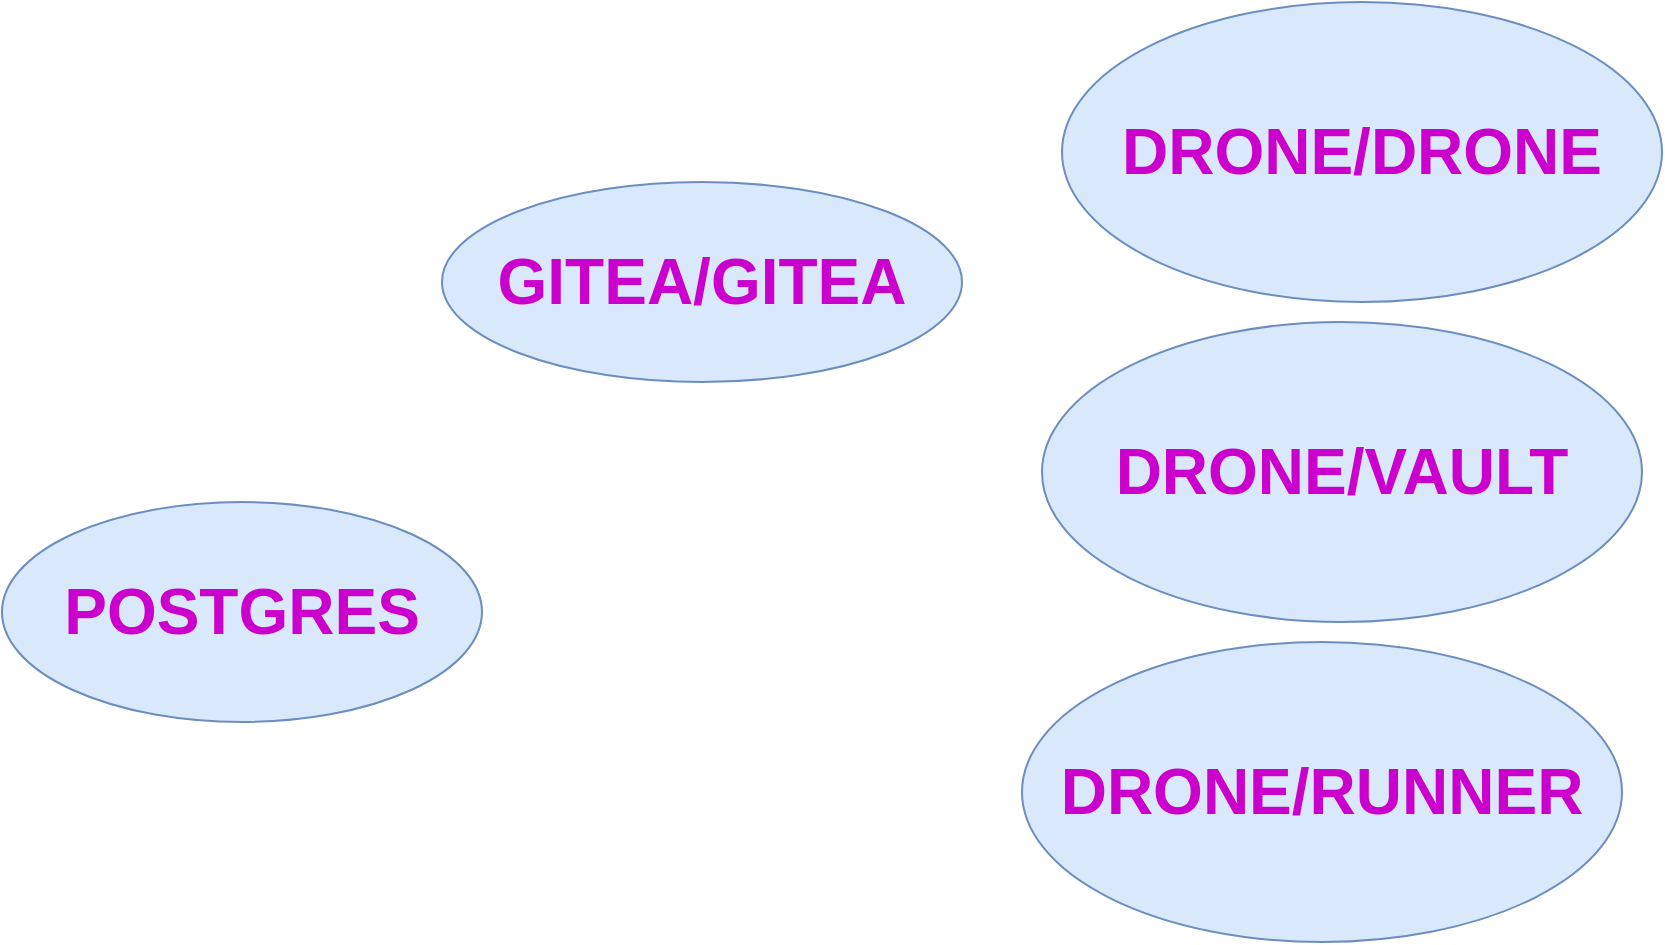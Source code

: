 <mxfile version="15.0.4" type="device"><diagram id="AK2Dkh-dxgjeUN3pmGsU" name="Page-1"><mxGraphModel dx="782" dy="1537" grid="1" gridSize="10" guides="1" tooltips="1" connect="1" arrows="1" fold="1" page="1" pageScale="1" pageWidth="850" pageHeight="1100" math="0" shadow="0"><root><mxCell id="0"/><mxCell id="1" parent="0"/><mxCell id="Qujzc8ddopDcS33Pl5bi-1" value="GITEA/GITEA" style="ellipse;whiteSpace=wrap;html=1;fillColor=#dae8fc;strokeColor=#6c8ebf;fontSize=32;fontStyle=1;fontColor=#CC00CC;" vertex="1" parent="1"><mxGeometry x="230" y="70" width="260" height="100" as="geometry"/></mxCell><mxCell id="Qujzc8ddopDcS33Pl5bi-2" value="POSTGRES" style="ellipse;whiteSpace=wrap;html=1;fillColor=#dae8fc;strokeColor=#6c8ebf;fontSize=32;fontStyle=1;fontColor=#CC00CC;" vertex="1" parent="1"><mxGeometry x="10" y="230" width="240" height="110" as="geometry"/></mxCell><mxCell id="Qujzc8ddopDcS33Pl5bi-3" value="DRONE/RUNNER" style="ellipse;whiteSpace=wrap;html=1;fillColor=#dae8fc;strokeColor=#6c8ebf;fontSize=32;fontStyle=1;fontColor=#CC00CC;" vertex="1" parent="1"><mxGeometry x="520" y="300" width="300" height="150" as="geometry"/></mxCell><mxCell id="Qujzc8ddopDcS33Pl5bi-4" value="DRONE/VAULT" style="ellipse;whiteSpace=wrap;html=1;fillColor=#dae8fc;strokeColor=#6c8ebf;fontSize=32;fontStyle=1;fontColor=#CC00CC;" vertex="1" parent="1"><mxGeometry x="530" y="140" width="300" height="150" as="geometry"/></mxCell><mxCell id="Qujzc8ddopDcS33Pl5bi-5" value="DRONE/DRONE" style="ellipse;whiteSpace=wrap;html=1;fillColor=#dae8fc;strokeColor=#6c8ebf;fontSize=32;fontStyle=1;fontColor=#CC00CC;" vertex="1" parent="1"><mxGeometry x="540" y="-20" width="300" height="150" as="geometry"/></mxCell></root></mxGraphModel></diagram></mxfile>
